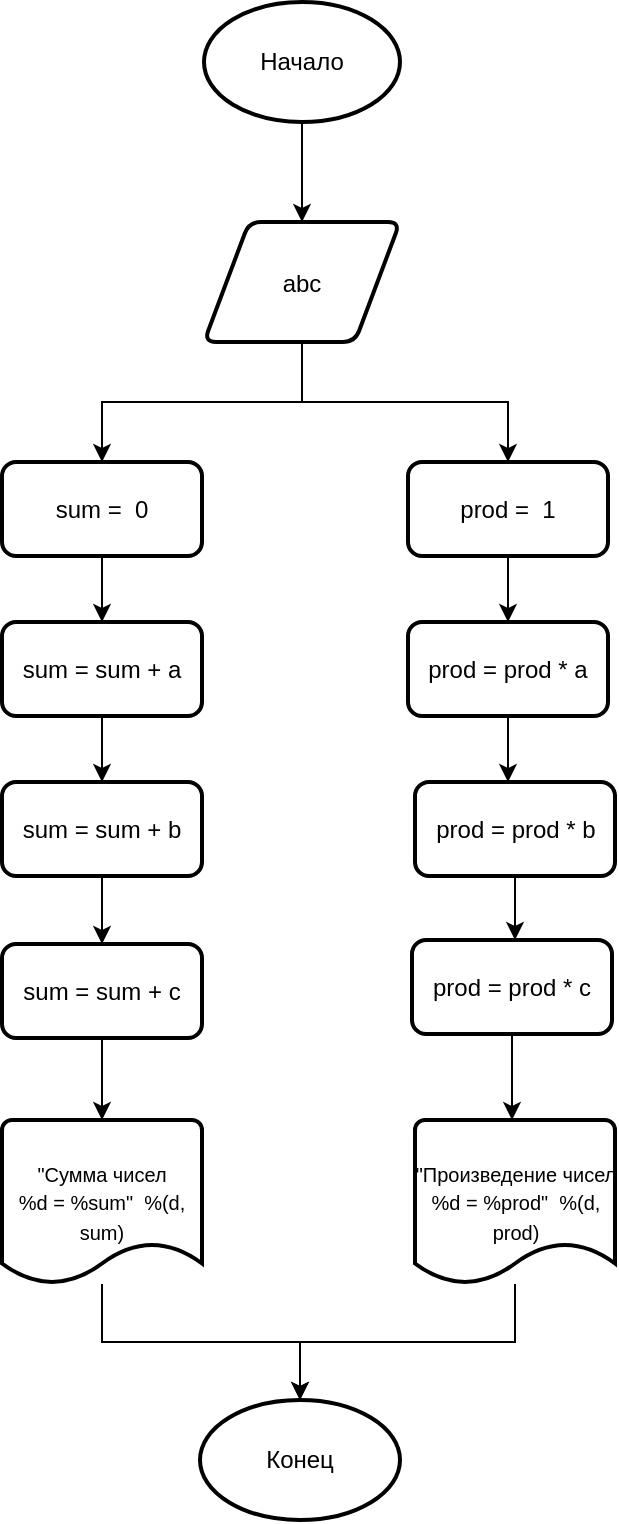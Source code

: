 <mxfile version="10.5.3" type="dropbox"><diagram id="1vmJZ4djEWLKKdIn7aNY" name="Страница 1"><mxGraphModel dx="2034" dy="1083" grid="1" gridSize="10" guides="1" tooltips="1" connect="1" arrows="1" fold="1" page="1" pageScale="1" pageWidth="827" pageHeight="1169" math="0" shadow="0"><root><mxCell id="Rm-Fq0EYanposliQ9JyA-0"/><mxCell id="Rm-Fq0EYanposliQ9JyA-1" parent="Rm-Fq0EYanposliQ9JyA-0"/><mxCell id="UiruUCEmBFykSlG-9-Pl-0" style="edgeStyle=orthogonalEdgeStyle;rounded=0;orthogonalLoop=1;jettySize=auto;html=1;entryX=0.5;entryY=0;entryDx=0;entryDy=0;" edge="1" parent="Rm-Fq0EYanposliQ9JyA-1" source="UiruUCEmBFykSlG-9-Pl-1" target="UiruUCEmBFykSlG-9-Pl-5"><mxGeometry relative="1" as="geometry"/></mxCell><mxCell id="UiruUCEmBFykSlG-9-Pl-1" value="Начало" style="strokeWidth=2;html=1;shape=mxgraph.flowchart.start_1;whiteSpace=wrap;" vertex="1" parent="Rm-Fq0EYanposliQ9JyA-1"><mxGeometry x="351" y="50" width="98" height="60" as="geometry"/></mxCell><mxCell id="UiruUCEmBFykSlG-9-Pl-2" value="Конец" style="strokeWidth=2;html=1;shape=mxgraph.flowchart.start_1;whiteSpace=wrap;" vertex="1" parent="Rm-Fq0EYanposliQ9JyA-1"><mxGeometry x="349" y="749" width="100" height="60" as="geometry"/></mxCell><mxCell id="UiruUCEmBFykSlG-9-Pl-3" style="edgeStyle=orthogonalEdgeStyle;rounded=0;orthogonalLoop=1;jettySize=auto;html=1;" edge="1" parent="Rm-Fq0EYanposliQ9JyA-1" source="UiruUCEmBFykSlG-9-Pl-5" target="UiruUCEmBFykSlG-9-Pl-13"><mxGeometry relative="1" as="geometry"><Array as="points"><mxPoint x="400" y="250"/><mxPoint x="503" y="250"/></Array></mxGeometry></mxCell><mxCell id="UiruUCEmBFykSlG-9-Pl-4" style="edgeStyle=orthogonalEdgeStyle;rounded=0;orthogonalLoop=1;jettySize=auto;html=1;" edge="1" parent="Rm-Fq0EYanposliQ9JyA-1" source="UiruUCEmBFykSlG-9-Pl-5" target="UiruUCEmBFykSlG-9-Pl-7"><mxGeometry relative="1" as="geometry"><Array as="points"><mxPoint x="400" y="250"/><mxPoint x="300" y="250"/></Array></mxGeometry></mxCell><mxCell id="UiruUCEmBFykSlG-9-Pl-5" value="&lt;p style=&quot;text-align: left ; line-height: 100%&quot;&gt;abc&lt;/p&gt;" style="verticalLabelPosition=middle;verticalAlign=middle;html=1;strokeWidth=2;shape=parallelogram;perimeter=parallelogramPerimeter;whiteSpace=wrap;rounded=1;arcSize=12;size=0.23;labelPosition=center;align=center;" vertex="1" parent="Rm-Fq0EYanposliQ9JyA-1"><mxGeometry x="351" y="160" width="98" height="60" as="geometry"/></mxCell><mxCell id="UiruUCEmBFykSlG-9-Pl-6" style="edgeStyle=orthogonalEdgeStyle;rounded=0;orthogonalLoop=1;jettySize=auto;html=1;" edge="1" parent="Rm-Fq0EYanposliQ9JyA-1" source="UiruUCEmBFykSlG-9-Pl-7" target="UiruUCEmBFykSlG-9-Pl-23"><mxGeometry relative="1" as="geometry"/></mxCell><mxCell id="UiruUCEmBFykSlG-9-Pl-7" value="sum =&amp;nbsp; 0&lt;br&gt;" style="rounded=1;whiteSpace=wrap;html=1;absoluteArcSize=1;arcSize=14;strokeWidth=2;" vertex="1" parent="Rm-Fq0EYanposliQ9JyA-1"><mxGeometry x="250" y="280" width="100" height="47" as="geometry"/></mxCell><mxCell id="UiruUCEmBFykSlG-9-Pl-8" style="edgeStyle=orthogonalEdgeStyle;rounded=0;orthogonalLoop=1;jettySize=auto;html=1;entryX=0.5;entryY=0;entryDx=0;entryDy=0;" edge="1" parent="Rm-Fq0EYanposliQ9JyA-1" source="UiruUCEmBFykSlG-9-Pl-9" target="UiruUCEmBFykSlG-9-Pl-11"><mxGeometry relative="1" as="geometry"/></mxCell><mxCell id="UiruUCEmBFykSlG-9-Pl-9" value="sum = sum + b&lt;br&gt;" style="rounded=1;whiteSpace=wrap;html=1;absoluteArcSize=1;arcSize=14;strokeWidth=2;" vertex="1" parent="Rm-Fq0EYanposliQ9JyA-1"><mxGeometry x="250" y="440" width="100" height="47" as="geometry"/></mxCell><mxCell id="UiruUCEmBFykSlG-9-Pl-10" style="edgeStyle=orthogonalEdgeStyle;rounded=0;orthogonalLoop=1;jettySize=auto;html=1;" edge="1" parent="Rm-Fq0EYanposliQ9JyA-1" source="UiruUCEmBFykSlG-9-Pl-11" target="UiruUCEmBFykSlG-9-Pl-19"><mxGeometry relative="1" as="geometry"/></mxCell><mxCell id="UiruUCEmBFykSlG-9-Pl-11" value="sum = sum + c&lt;br&gt;" style="rounded=1;whiteSpace=wrap;html=1;absoluteArcSize=1;arcSize=14;strokeWidth=2;" vertex="1" parent="Rm-Fq0EYanposliQ9JyA-1"><mxGeometry x="250" y="521" width="100" height="47" as="geometry"/></mxCell><mxCell id="UiruUCEmBFykSlG-9-Pl-12" style="edgeStyle=orthogonalEdgeStyle;rounded=0;orthogonalLoop=1;jettySize=auto;html=1;entryX=0.5;entryY=0;entryDx=0;entryDy=0;" edge="1" parent="Rm-Fq0EYanposliQ9JyA-1" source="UiruUCEmBFykSlG-9-Pl-13" target="UiruUCEmBFykSlG-9-Pl-25"><mxGeometry relative="1" as="geometry"/></mxCell><mxCell id="UiruUCEmBFykSlG-9-Pl-13" value="prod =&amp;nbsp; 1&lt;br&gt;" style="rounded=1;whiteSpace=wrap;html=1;absoluteArcSize=1;arcSize=14;strokeWidth=2;" vertex="1" parent="Rm-Fq0EYanposliQ9JyA-1"><mxGeometry x="453" y="280" width="100" height="47" as="geometry"/></mxCell><mxCell id="UiruUCEmBFykSlG-9-Pl-14" style="edgeStyle=orthogonalEdgeStyle;rounded=0;orthogonalLoop=1;jettySize=auto;html=1;" edge="1" parent="Rm-Fq0EYanposliQ9JyA-1" source="UiruUCEmBFykSlG-9-Pl-15"><mxGeometry relative="1" as="geometry"><mxPoint x="506.5" y="519" as="targetPoint"/></mxGeometry></mxCell><mxCell id="UiruUCEmBFykSlG-9-Pl-15" value="prod = prod * b&lt;br&gt;" style="rounded=1;whiteSpace=wrap;html=1;absoluteArcSize=1;arcSize=14;strokeWidth=2;" vertex="1" parent="Rm-Fq0EYanposliQ9JyA-1"><mxGeometry x="456.5" y="440" width="100" height="47" as="geometry"/></mxCell><mxCell id="UiruUCEmBFykSlG-9-Pl-16" style="edgeStyle=orthogonalEdgeStyle;rounded=0;orthogonalLoop=1;jettySize=auto;html=1;entryX=0.485;entryY=0;entryDx=0;entryDy=0;entryPerimeter=0;" edge="1" parent="Rm-Fq0EYanposliQ9JyA-1" source="UiruUCEmBFykSlG-9-Pl-17" target="UiruUCEmBFykSlG-9-Pl-21"><mxGeometry relative="1" as="geometry"/></mxCell><mxCell id="UiruUCEmBFykSlG-9-Pl-17" value="prod = prod * c&lt;br&gt;" style="rounded=1;whiteSpace=wrap;html=1;absoluteArcSize=1;arcSize=14;strokeWidth=2;" vertex="1" parent="Rm-Fq0EYanposliQ9JyA-1"><mxGeometry x="455" y="519" width="100" height="47" as="geometry"/></mxCell><mxCell id="UiruUCEmBFykSlG-9-Pl-18" style="edgeStyle=orthogonalEdgeStyle;rounded=0;orthogonalLoop=1;jettySize=auto;html=1;" edge="1" parent="Rm-Fq0EYanposliQ9JyA-1" source="UiruUCEmBFykSlG-9-Pl-19" target="UiruUCEmBFykSlG-9-Pl-2"><mxGeometry relative="1" as="geometry"/></mxCell><mxCell id="UiruUCEmBFykSlG-9-Pl-19" value="&lt;font style=&quot;font-size: 10px ; line-height: 20%&quot;&gt;&quot;Сумма чисел &lt;br&gt;%d = %sum&quot;&amp;nbsp; %(d, sum)&lt;/font&gt;" style="strokeWidth=2;html=1;shape=mxgraph.flowchart.document2;whiteSpace=wrap;size=0.25;labelPosition=center;verticalLabelPosition=middle;align=center;verticalAlign=middle;spacing=0;" vertex="1" parent="Rm-Fq0EYanposliQ9JyA-1"><mxGeometry x="250" y="609" width="100" height="82" as="geometry"/></mxCell><mxCell id="UiruUCEmBFykSlG-9-Pl-20" style="edgeStyle=orthogonalEdgeStyle;rounded=0;orthogonalLoop=1;jettySize=auto;html=1;" edge="1" parent="Rm-Fq0EYanposliQ9JyA-1" source="UiruUCEmBFykSlG-9-Pl-21" target="UiruUCEmBFykSlG-9-Pl-2"><mxGeometry relative="1" as="geometry"><Array as="points"><mxPoint x="507" y="720"/><mxPoint x="399" y="720"/></Array></mxGeometry></mxCell><mxCell id="UiruUCEmBFykSlG-9-Pl-21" value="&lt;font style=&quot;font-size: 10px ; line-height: 20%&quot;&gt;&quot;Произведение чисел &lt;br&gt;%d = %prod&quot;&amp;nbsp; %(d, prod)&lt;/font&gt;" style="strokeWidth=2;html=1;shape=mxgraph.flowchart.document2;whiteSpace=wrap;size=0.25;labelPosition=center;verticalLabelPosition=middle;align=center;verticalAlign=middle;spacing=0;" vertex="1" parent="Rm-Fq0EYanposliQ9JyA-1"><mxGeometry x="456.5" y="609" width="100" height="82" as="geometry"/></mxCell><mxCell id="UiruUCEmBFykSlG-9-Pl-22" style="edgeStyle=orthogonalEdgeStyle;rounded=0;orthogonalLoop=1;jettySize=auto;html=1;" edge="1" parent="Rm-Fq0EYanposliQ9JyA-1" source="UiruUCEmBFykSlG-9-Pl-23" target="UiruUCEmBFykSlG-9-Pl-9"><mxGeometry relative="1" as="geometry"/></mxCell><mxCell id="UiruUCEmBFykSlG-9-Pl-23" value="sum = sum + a&lt;br&gt;" style="rounded=1;whiteSpace=wrap;html=1;absoluteArcSize=1;arcSize=14;strokeWidth=2;" vertex="1" parent="Rm-Fq0EYanposliQ9JyA-1"><mxGeometry x="250" y="360" width="100" height="47" as="geometry"/></mxCell><mxCell id="UiruUCEmBFykSlG-9-Pl-24" style="edgeStyle=orthogonalEdgeStyle;rounded=0;orthogonalLoop=1;jettySize=auto;html=1;" edge="1" parent="Rm-Fq0EYanposliQ9JyA-1" source="UiruUCEmBFykSlG-9-Pl-25"><mxGeometry relative="1" as="geometry"><mxPoint x="503" y="440" as="targetPoint"/></mxGeometry></mxCell><mxCell id="UiruUCEmBFykSlG-9-Pl-25" value="prod = prod * a&lt;br&gt;" style="rounded=1;whiteSpace=wrap;html=1;absoluteArcSize=1;arcSize=14;strokeWidth=2;" vertex="1" parent="Rm-Fq0EYanposliQ9JyA-1"><mxGeometry x="453" y="360" width="100" height="47" as="geometry"/></mxCell></root></mxGraphModel></diagram><diagram id="o9vTqF52NG-krSrcz35W" name="Страница 3"><mxGraphModel dx="2034" dy="1083" grid="1" gridSize="10" guides="1" tooltips="1" connect="1" arrows="1" fold="1" page="1" pageScale="1" pageWidth="827" pageHeight="1169" math="0" shadow="0"><root><mxCell id="sQPLuODgB_gt5IRHwMdS-0"/><mxCell id="sQPLuODgB_gt5IRHwMdS-1" parent="sQPLuODgB_gt5IRHwMdS-0"/><mxCell id="sQPLuODgB_gt5IRHwMdS-2" style="edgeStyle=orthogonalEdgeStyle;rounded=0;orthogonalLoop=1;jettySize=auto;html=1;entryX=0.5;entryY=0;entryDx=0;entryDy=0;" edge="1" parent="sQPLuODgB_gt5IRHwMdS-1" source="sQPLuODgB_gt5IRHwMdS-3" target="sQPLuODgB_gt5IRHwMdS-5"><mxGeometry relative="1" as="geometry"/></mxCell><mxCell id="sQPLuODgB_gt5IRHwMdS-3" value="Начало" style="strokeWidth=2;html=1;shape=mxgraph.flowchart.start_1;whiteSpace=wrap;" vertex="1" parent="sQPLuODgB_gt5IRHwMdS-1"><mxGeometry x="363" y="50" width="100" height="60" as="geometry"/></mxCell><mxCell id="sQPLuODgB_gt5IRHwMdS-4" style="edgeStyle=orthogonalEdgeStyle;rounded=0;orthogonalLoop=1;jettySize=auto;html=1;entryX=0.5;entryY=0;entryDx=0;entryDy=0;" edge="1" parent="sQPLuODgB_gt5IRHwMdS-1" source="sQPLuODgB_gt5IRHwMdS-5" target="sQPLuODgB_gt5IRHwMdS-7"><mxGeometry relative="1" as="geometry"/></mxCell><mxCell id="sQPLuODgB_gt5IRHwMdS-5" value="x1 y1 x2 y2" style="verticalLabelPosition=middle;verticalAlign=middle;html=1;strokeWidth=2;shape=parallelogram;perimeter=parallelogramPerimeter;whiteSpace=wrap;rounded=1;arcSize=12;size=0.23;labelPosition=center;align=center;" vertex="1" parent="sQPLuODgB_gt5IRHwMdS-1"><mxGeometry x="363" y="140" width="100" height="60" as="geometry"/></mxCell><mxCell id="sQPLuODgB_gt5IRHwMdS-6" style="edgeStyle=orthogonalEdgeStyle;rounded=0;orthogonalLoop=1;jettySize=auto;html=1;entryX=0.5;entryY=0;entryDx=0;entryDy=0;" edge="1" parent="sQPLuODgB_gt5IRHwMdS-1" source="sQPLuODgB_gt5IRHwMdS-7" target="sQPLuODgB_gt5IRHwMdS-9"><mxGeometry relative="1" as="geometry"/></mxCell><mxCell id="sQPLuODgB_gt5IRHwMdS-7" value="&lt;span&gt;k = (y2 - y1)/(x2 - x1)&lt;/span&gt;" style="rounded=1;whiteSpace=wrap;html=1;absoluteArcSize=1;arcSize=14;strokeWidth=2;" vertex="1" parent="sQPLuODgB_gt5IRHwMdS-1"><mxGeometry x="354.5" y="230" width="117" height="47" as="geometry"/></mxCell><mxCell id="sQPLuODgB_gt5IRHwMdS-8" style="edgeStyle=orthogonalEdgeStyle;rounded=0;orthogonalLoop=1;jettySize=auto;html=1;entryX=0.496;entryY=-0.006;entryDx=0;entryDy=0;entryPerimeter=0;fontSize=10;" edge="1" parent="sQPLuODgB_gt5IRHwMdS-1" source="sQPLuODgB_gt5IRHwMdS-9" target="sQPLuODgB_gt5IRHwMdS-11"><mxGeometry relative="1" as="geometry"/></mxCell><mxCell id="sQPLuODgB_gt5IRHwMdS-9" value="&lt;div&gt;&lt;span&gt;b = y1 - k * x1&lt;/span&gt;&lt;/div&gt;" style="rounded=1;whiteSpace=wrap;html=1;absoluteArcSize=1;arcSize=14;strokeWidth=2;" vertex="1" parent="sQPLuODgB_gt5IRHwMdS-1"><mxGeometry x="354.5" y="310" width="117" height="47" as="geometry"/></mxCell><mxCell id="sQPLuODgB_gt5IRHwMdS-10" style="edgeStyle=orthogonalEdgeStyle;rounded=0;orthogonalLoop=1;jettySize=auto;html=1;entryX=0.5;entryY=0;entryDx=0;entryDy=0;entryPerimeter=0;fontSize=10;" edge="1" parent="sQPLuODgB_gt5IRHwMdS-1" source="sQPLuODgB_gt5IRHwMdS-11" target="sQPLuODgB_gt5IRHwMdS-12"><mxGeometry relative="1" as="geometry"/></mxCell><mxCell id="sQPLuODgB_gt5IRHwMdS-11" value="&lt;span style=&quot;font-size: 10px;&quot;&gt;f'Уравнение прямой: y = {k}x + {b}'&lt;/span&gt;" style="strokeWidth=2;html=1;shape=mxgraph.flowchart.document2;whiteSpace=wrap;size=0.25;fontSize=10;" vertex="1" parent="sQPLuODgB_gt5IRHwMdS-1"><mxGeometry x="363" y="390" width="100" height="60" as="geometry"/></mxCell><mxCell id="sQPLuODgB_gt5IRHwMdS-12" value="Конец" style="strokeWidth=2;html=1;shape=mxgraph.flowchart.start_1;whiteSpace=wrap;fontSize=10;" vertex="1" parent="sQPLuODgB_gt5IRHwMdS-1"><mxGeometry x="363" y="480" width="100" height="60" as="geometry"/></mxCell></root></mxGraphModel></diagram><diagram id="Ieg7q3MBl7ISiQd-2h2X" name="Страница 4"><mxGraphModel dx="1403" dy="747" grid="1" gridSize="10" guides="1" tooltips="1" connect="1" arrows="1" fold="1" page="1" pageScale="1" pageWidth="827" pageHeight="1169" math="0" shadow="0"><root><mxCell id="0"/><mxCell id="1" parent="0"/><mxCell id="lLC1I4GwcHRPx59SOGiK-1" style="edgeStyle=orthogonalEdgeStyle;rounded=0;orthogonalLoop=1;jettySize=auto;html=1;entryX=0.5;entryY=0;entryDx=0;entryDy=0;fontSize=10;" edge="1" parent="1" source="WWkjX25w5fbwzVY6-QBD-1" target="WWkjX25w5fbwzVY6-QBD-2"><mxGeometry relative="1" as="geometry"/></mxCell><mxCell id="WWkjX25w5fbwzVY6-QBD-1" value="Начало" style="strokeWidth=2;html=1;shape=mxgraph.flowchart.start_1;whiteSpace=wrap;" vertex="1" parent="1"><mxGeometry x="363" y="50" width="100" height="60" as="geometry"/></mxCell><mxCell id="4to5dHWHba0V-KOqehoi-6" style="edgeStyle=orthogonalEdgeStyle;rounded=0;orthogonalLoop=1;jettySize=auto;html=1;fontSize=11;" edge="1" parent="1" source="WWkjX25w5fbwzVY6-QBD-2" target="4to5dHWHba0V-KOqehoi-2"><mxGeometry relative="1" as="geometry"/></mxCell><mxCell id="e0fY57bKvR3NYejUELz8-5" style="edgeStyle=orthogonalEdgeStyle;rounded=0;orthogonalLoop=1;jettySize=auto;html=1;entryX=0.5;entryY=0;entryDx=0;entryDy=0;fontSize=10;" edge="1" parent="1" source="WWkjX25w5fbwzVY6-QBD-2" target="e0fY57bKvR3NYejUELz8-4"><mxGeometry relative="1" as="geometry"/></mxCell><mxCell id="WWkjX25w5fbwzVY6-QBD-2" value="type_range,&amp;nbsp;&lt;br&gt;start,&lt;br&gt;end, &lt;br&gt;jump" style="verticalLabelPosition=middle;verticalAlign=middle;html=1;strokeWidth=2;shape=parallelogram;perimeter=parallelogramPerimeter;whiteSpace=wrap;rounded=1;arcSize=12;size=0.23;labelPosition=center;align=center;fontSize=10;" vertex="1" parent="1"><mxGeometry x="353" y="140" width="120" height="60" as="geometry"/></mxCell><mxCell id="4to5dHWHba0V-KOqehoi-1" style="edgeStyle=orthogonalEdgeStyle;rounded=0;orthogonalLoop=1;jettySize=auto;html=1;entryX=0.5;entryY=0;entryDx=0;entryDy=0;" edge="1" parent="1" source="4to5dHWHba0V-KOqehoi-2" target="4to5dHWHba0V-KOqehoi-4"><mxGeometry relative="1" as="geometry"/></mxCell><mxCell id="4to5dHWHba0V-KOqehoi-2" value="Цикл i&lt;br&gt;от start до stop&lt;br&gt;" style="strokeWidth=2;html=1;shape=mxgraph.flowchart.loop_limit;whiteSpace=wrap;" vertex="1" parent="1"><mxGeometry x="530" y="240" width="100" height="60" as="geometry"/></mxCell><mxCell id="4to5dHWHba0V-KOqehoi-3" value="" style="edgeStyle=orthogonalEdgeStyle;rounded=0;orthogonalLoop=1;jettySize=auto;html=1;" edge="1" parent="1" source="4to5dHWHba0V-KOqehoi-4" target="4to5dHWHba0V-KOqehoi-5"><mxGeometry relative="1" as="geometry"/></mxCell><mxCell id="4to5dHWHba0V-KOqehoi-4" value="&lt;span&gt;Add i in&amp;nbsp;&lt;/span&gt;&lt;span&gt;list&lt;/span&gt;" style="rounded=1;whiteSpace=wrap;html=1;absoluteArcSize=1;arcSize=14;strokeWidth=2;" vertex="1" parent="1"><mxGeometry x="530" y="334" width="100" height="47" as="geometry"/></mxCell><mxCell id="e0fY57bKvR3NYejUELz8-2" style="edgeStyle=orthogonalEdgeStyle;rounded=0;orthogonalLoop=1;jettySize=auto;html=1;fontSize=11;" edge="1" parent="1" source="4to5dHWHba0V-KOqehoi-5" target="e0fY57bKvR3NYejUELz8-1"><mxGeometry relative="1" as="geometry"><Array as="points"><mxPoint x="580" y="500"/><mxPoint x="413" y="500"/></Array></mxGeometry></mxCell><mxCell id="4to5dHWHba0V-KOqehoi-5" value="i = i + jump&lt;br&gt;Цикл i&lt;br&gt;" style="strokeWidth=2;html=1;shape=mxgraph.flowchart.loop_limit;whiteSpace=wrap;direction=west;" vertex="1" parent="1"><mxGeometry x="530" y="415" width="100" height="60" as="geometry"/></mxCell><mxCell id="e0fY57bKvR3NYejUELz8-10" style="edgeStyle=orthogonalEdgeStyle;rounded=0;orthogonalLoop=1;jettySize=auto;html=1;fontSize=10;" edge="1" parent="1" source="e0fY57bKvR3NYejUELz8-1" target="e0fY57bKvR3NYejUELz8-3"><mxGeometry relative="1" as="geometry"/></mxCell><mxCell id="e0fY57bKvR3NYejUELz8-1" value="i = &lt;br&gt;random % len(list)" style="rounded=1;whiteSpace=wrap;html=1;absoluteArcSize=1;arcSize=14;strokeWidth=2;fontSize=11;" vertex="1" parent="1"><mxGeometry x="363" y="537" width="100" height="47" as="geometry"/></mxCell><mxCell id="e0fY57bKvR3NYejUELz8-12" style="edgeStyle=orthogonalEdgeStyle;rounded=0;orthogonalLoop=1;jettySize=auto;html=1;fontSize=10;" edge="1" parent="1" source="e0fY57bKvR3NYejUELz8-3" target="e0fY57bKvR3NYejUELz8-11"><mxGeometry relative="1" as="geometry"/></mxCell><mxCell id="e0fY57bKvR3NYejUELz8-3" value="&lt;span&gt;f'Случайный элемент из списка: {list[i]}&lt;/span&gt;" style="strokeWidth=2;html=1;shape=mxgraph.flowchart.document2;whiteSpace=wrap;size=0.25;fontSize=11;" vertex="1" parent="1"><mxGeometry x="363" y="620" width="100" height="80" as="geometry"/></mxCell><mxCell id="e0fY57bKvR3NYejUELz8-6" style="edgeStyle=orthogonalEdgeStyle;rounded=0;orthogonalLoop=1;jettySize=auto;html=1;entryX=0.5;entryY=0;entryDx=0;entryDy=0;fontSize=10;" edge="1" parent="1" source="e0fY57bKvR3NYejUELz8-4" target="e0fY57bKvR3NYejUELz8-1"><mxGeometry relative="1" as="geometry"/></mxCell><mxCell id="e0fY57bKvR3NYejUELz8-4" value="&lt;span style=&quot;font-size: 10px&quot;&gt;генератор&lt;br&gt;&amp;nbsp;случайных &lt;br&gt;чисел&lt;/span&gt;" style="verticalLabelPosition=middle;verticalAlign=middle;html=1;strokeWidth=2;shape=parallelogram;perimeter=parallelogramPerimeter;whiteSpace=wrap;rounded=1;arcSize=12;size=0.23;labelPosition=center;align=center;fontSize=10;" vertex="1" parent="1"><mxGeometry x="353" y="250" width="120" height="60" as="geometry"/></mxCell><mxCell id="e0fY57bKvR3NYejUELz8-11" value="Конец" style="strokeWidth=2;html=1;shape=mxgraph.flowchart.start_1;whiteSpace=wrap;fontSize=10;" vertex="1" parent="1"><mxGeometry x="363" y="730" width="100" height="60" as="geometry"/></mxCell></root></mxGraphModel></diagram><diagram id="H6skoC6KdzzNe-7w4Be3" name="Страница 5"><mxGraphModel dx="2034" dy="1083" grid="1" gridSize="10" guides="1" tooltips="1" connect="1" arrows="1" fold="1" page="1" pageScale="1" pageWidth="827" pageHeight="1169" math="0" shadow="0"><root><mxCell id="yqgzvqA-Ic6VTq0XmnI8-0"/><mxCell id="yqgzvqA-Ic6VTq0XmnI8-1" parent="yqgzvqA-Ic6VTq0XmnI8-0"/><mxCell id="yqgzvqA-Ic6VTq0XmnI8-2" style="edgeStyle=orthogonalEdgeStyle;rounded=0;orthogonalLoop=1;jettySize=auto;html=1;entryX=0.5;entryY=0;entryDx=0;entryDy=0;" edge="1" parent="yqgzvqA-Ic6VTq0XmnI8-1" source="yqgzvqA-Ic6VTq0XmnI8-3" target="yqgzvqA-Ic6VTq0XmnI8-5"><mxGeometry relative="1" as="geometry"/></mxCell><mxCell id="yqgzvqA-Ic6VTq0XmnI8-3" value="Начало" style="strokeWidth=2;html=1;shape=mxgraph.flowchart.start_1;whiteSpace=wrap;" vertex="1" parent="yqgzvqA-Ic6VTq0XmnI8-1"><mxGeometry x="363" y="70" width="100" height="60" as="geometry"/></mxCell><mxCell id="yqgzvqA-Ic6VTq0XmnI8-4" style="edgeStyle=orthogonalEdgeStyle;rounded=0;orthogonalLoop=1;jettySize=auto;html=1;entryX=0;entryY=0.5;entryDx=0;entryDy=0;entryPerimeter=0;" edge="1" parent="yqgzvqA-Ic6VTq0XmnI8-1" source="yqgzvqA-Ic6VTq0XmnI8-5" target="yqgzvqA-Ic6VTq0XmnI8-7"><mxGeometry relative="1" as="geometry"/></mxCell><mxCell id="yqgzvqA-Ic6VTq0XmnI8-5" value="letter1&lt;br&gt;letter2&lt;br&gt;" style="verticalLabelPosition=middle;verticalAlign=middle;html=1;strokeWidth=2;shape=parallelogram;perimeter=parallelogramPerimeter;whiteSpace=wrap;rounded=1;arcSize=12;size=0.23;labelPosition=center;align=center;" vertex="1" parent="yqgzvqA-Ic6VTq0XmnI8-1"><mxGeometry x="363" y="166" width="100" height="60" as="geometry"/></mxCell><mxCell id="yqgzvqA-Ic6VTq0XmnI8-6" style="edgeStyle=orthogonalEdgeStyle;rounded=0;orthogonalLoop=1;jettySize=auto;html=1;entryX=0.5;entryY=0;entryDx=0;entryDy=0;" edge="1" parent="yqgzvqA-Ic6VTq0XmnI8-1" source="yqgzvqA-Ic6VTq0XmnI8-7" target="yqgzvqA-Ic6VTq0XmnI8-9"><mxGeometry relative="1" as="geometry"/></mxCell><mxCell id="yqgzvqA-Ic6VTq0XmnI8-7" value="Цикл i&lt;br&gt;от A до Z&lt;br&gt;" style="strokeWidth=2;html=1;shape=mxgraph.flowchart.loop_limit;whiteSpace=wrap;" vertex="1" parent="yqgzvqA-Ic6VTq0XmnI8-1"><mxGeometry x="540" y="166" width="100" height="60" as="geometry"/></mxCell><mxCell id="yqgzvqA-Ic6VTq0XmnI8-8" value="" style="edgeStyle=orthogonalEdgeStyle;rounded=0;orthogonalLoop=1;jettySize=auto;html=1;" edge="1" parent="yqgzvqA-Ic6VTq0XmnI8-1" source="yqgzvqA-Ic6VTq0XmnI8-9" target="yqgzvqA-Ic6VTq0XmnI8-12"><mxGeometry relative="1" as="geometry"/></mxCell><mxCell id="yqgzvqA-Ic6VTq0XmnI8-9" value="&lt;span&gt;Add i in&amp;nbsp;&lt;/span&gt;&lt;span&gt;abc_list&lt;/span&gt;" style="rounded=1;whiteSpace=wrap;html=1;absoluteArcSize=1;arcSize=14;strokeWidth=2;" vertex="1" parent="yqgzvqA-Ic6VTq0XmnI8-1"><mxGeometry x="540" y="260" width="100" height="47" as="geometry"/></mxCell><mxCell id="yqgzvqA-Ic6VTq0XmnI8-10" style="edgeStyle=orthogonalEdgeStyle;rounded=0;orthogonalLoop=1;jettySize=auto;html=1;exitX=1;exitY=0.5;exitDx=0;exitDy=0;exitPerimeter=0;entryX=0.5;entryY=0;entryDx=0;entryDy=0;fontSize=10;" edge="1" parent="yqgzvqA-Ic6VTq0XmnI8-1" source="yqgzvqA-Ic6VTq0XmnI8-12" target="yqgzvqA-Ic6VTq0XmnI8-18"><mxGeometry relative="1" as="geometry"><Array as="points"><mxPoint x="523" y="371"/></Array></mxGeometry></mxCell><mxCell id="yqgzvqA-Ic6VTq0XmnI8-11" style="edgeStyle=orthogonalEdgeStyle;rounded=0;orthogonalLoop=1;jettySize=auto;html=1;entryX=0.5;entryY=0;entryDx=0;entryDy=0;fontSize=10;" edge="1" parent="yqgzvqA-Ic6VTq0XmnI8-1" source="yqgzvqA-Ic6VTq0XmnI8-12" target="yqgzvqA-Ic6VTq0XmnI8-15"><mxGeometry relative="1" as="geometry"/></mxCell><mxCell id="yqgzvqA-Ic6VTq0XmnI8-12" value="i = i + 1&lt;br&gt;Цикл i&lt;br&gt;" style="strokeWidth=2;html=1;shape=mxgraph.flowchart.loop_limit;whiteSpace=wrap;direction=west;" vertex="1" parent="yqgzvqA-Ic6VTq0XmnI8-1"><mxGeometry x="540" y="341" width="100" height="60" as="geometry"/></mxCell><mxCell id="yqgzvqA-Ic6VTq0XmnI8-13" style="edgeStyle=orthogonalEdgeStyle;rounded=0;orthogonalLoop=1;jettySize=auto;html=1;entryX=0.5;entryY=0;entryDx=0;entryDy=0;entryPerimeter=0;fontSize=10;" edge="1" parent="yqgzvqA-Ic6VTq0XmnI8-1" source="yqgzvqA-Ic6VTq0XmnI8-15" target="yqgzvqA-Ic6VTq0XmnI8-20"><mxGeometry relative="1" as="geometry"/></mxCell><mxCell id="yqgzvqA-Ic6VTq0XmnI8-14" style="edgeStyle=orthogonalEdgeStyle;rounded=0;orthogonalLoop=1;jettySize=auto;html=1;entryX=0.499;entryY=0.011;entryDx=0;entryDy=0;entryPerimeter=0;fontSize=10;" edge="1" parent="yqgzvqA-Ic6VTq0XmnI8-1" source="yqgzvqA-Ic6VTq0XmnI8-15" target="yqgzvqA-Ic6VTq0XmnI8-24"><mxGeometry relative="1" as="geometry"><Array as="points"><mxPoint x="413" y="500"/></Array></mxGeometry></mxCell><mxCell id="yqgzvqA-Ic6VTq0XmnI8-15" value="Return index letter1 + 1" style="rounded=0;whiteSpace=wrap;html=1;fontSize=10;" vertex="1" parent="yqgzvqA-Ic6VTq0XmnI8-1"><mxGeometry x="243" y="470" width="120" height="60" as="geometry"/></mxCell><mxCell id="yqgzvqA-Ic6VTq0XmnI8-16" style="edgeStyle=orthogonalEdgeStyle;rounded=0;orthogonalLoop=1;jettySize=auto;html=1;entryX=0.5;entryY=0;entryDx=0;entryDy=0;entryPerimeter=0;fontSize=10;" edge="1" parent="yqgzvqA-Ic6VTq0XmnI8-1" source="yqgzvqA-Ic6VTq0XmnI8-18" target="yqgzvqA-Ic6VTq0XmnI8-22"><mxGeometry relative="1" as="geometry"/></mxCell><mxCell id="yqgzvqA-Ic6VTq0XmnI8-17" style="edgeStyle=orthogonalEdgeStyle;rounded=0;orthogonalLoop=1;jettySize=auto;html=1;fontSize=10;" edge="1" parent="yqgzvqA-Ic6VTq0XmnI8-1" source="yqgzvqA-Ic6VTq0XmnI8-18" target="yqgzvqA-Ic6VTq0XmnI8-24"><mxGeometry relative="1" as="geometry"><Array as="points"><mxPoint x="413" y="500"/></Array></mxGeometry></mxCell><mxCell id="yqgzvqA-Ic6VTq0XmnI8-18" value="Return index letter2 + 1" style="rounded=0;whiteSpace=wrap;html=1;fontSize=10;" vertex="1" parent="yqgzvqA-Ic6VTq0XmnI8-1"><mxGeometry x="463" y="470" width="120" height="60" as="geometry"/></mxCell><mxCell id="yqgzvqA-Ic6VTq0XmnI8-19" style="edgeStyle=orthogonalEdgeStyle;rounded=0;orthogonalLoop=1;jettySize=auto;html=1;entryX=0.5;entryY=0;entryDx=0;entryDy=0;entryPerimeter=0;fontSize=10;" edge="1" parent="yqgzvqA-Ic6VTq0XmnI8-1" source="yqgzvqA-Ic6VTq0XmnI8-20" target="yqgzvqA-Ic6VTq0XmnI8-25"><mxGeometry relative="1" as="geometry"><Array as="points"><mxPoint x="303" y="680"/><mxPoint x="413" y="680"/></Array></mxGeometry></mxCell><mxCell id="yqgzvqA-Ic6VTq0XmnI8-20" value="f'Первая буква {letter1}, находится на позиции {index_letter1}'" style="strokeWidth=2;html=1;shape=mxgraph.flowchart.document2;whiteSpace=wrap;size=0.25;fontSize=10;" vertex="1" parent="yqgzvqA-Ic6VTq0XmnI8-1"><mxGeometry x="253" y="563" width="100" height="100" as="geometry"/></mxCell><mxCell id="yqgzvqA-Ic6VTq0XmnI8-21" style="edgeStyle=orthogonalEdgeStyle;rounded=0;orthogonalLoop=1;jettySize=auto;html=1;entryX=0.5;entryY=0;entryDx=0;entryDy=0;entryPerimeter=0;fontSize=10;" edge="1" parent="yqgzvqA-Ic6VTq0XmnI8-1" source="yqgzvqA-Ic6VTq0XmnI8-22" target="yqgzvqA-Ic6VTq0XmnI8-25"><mxGeometry relative="1" as="geometry"><Array as="points"><mxPoint x="523" y="680"/><mxPoint x="413" y="680"/></Array></mxGeometry></mxCell><mxCell id="yqgzvqA-Ic6VTq0XmnI8-22" value="f'Вторая буква {letter2}, находится на позиции {index_letter2}'" style="strokeWidth=2;html=1;shape=mxgraph.flowchart.document2;whiteSpace=wrap;size=0.25;fontSize=10;" vertex="1" parent="yqgzvqA-Ic6VTq0XmnI8-1"><mxGeometry x="473" y="563" width="100" height="100" as="geometry"/></mxCell><mxCell id="yqgzvqA-Ic6VTq0XmnI8-23" style="edgeStyle=orthogonalEdgeStyle;rounded=0;orthogonalLoop=1;jettySize=auto;html=1;entryX=0.5;entryY=0;entryDx=0;entryDy=0;entryPerimeter=0;fontSize=10;" edge="1" parent="yqgzvqA-Ic6VTq0XmnI8-1" source="yqgzvqA-Ic6VTq0XmnI8-24" target="yqgzvqA-Ic6VTq0XmnI8-25"><mxGeometry relative="1" as="geometry"/></mxCell><mxCell id="yqgzvqA-Ic6VTq0XmnI8-24" value="f'Между ними находятся&amp;nbsp;&lt;br&gt;{abs(index_letter1 - index_letter2)}" style="strokeWidth=2;html=1;shape=mxgraph.flowchart.document2;whiteSpace=wrap;size=0.25;fontSize=10;" vertex="1" parent="yqgzvqA-Ic6VTq0XmnI8-1"><mxGeometry x="363" y="563" width="100" height="100" as="geometry"/></mxCell><mxCell id="yqgzvqA-Ic6VTq0XmnI8-25" value="Конец" style="strokeWidth=2;html=1;shape=mxgraph.flowchart.start_1;whiteSpace=wrap;" vertex="1" parent="yqgzvqA-Ic6VTq0XmnI8-1"><mxGeometry x="363" y="700" width="100" height="60" as="geometry"/></mxCell></root></mxGraphModel></diagram><diagram id="f5V6g2_Q3DLUXTgrmsLJ" name="Страница 6"><mxGraphModel dx="2034" dy="1083" grid="1" gridSize="10" guides="1" tooltips="1" connect="1" arrows="1" fold="1" page="1" pageScale="1" pageWidth="827" pageHeight="1169" math="0" shadow="0"><root><mxCell id="nFiAesnXUpumvbo0ZFUa-0"/><mxCell id="nFiAesnXUpumvbo0ZFUa-1" parent="nFiAesnXUpumvbo0ZFUa-0"/><mxCell id="nFiAesnXUpumvbo0ZFUa-2" style="edgeStyle=orthogonalEdgeStyle;rounded=0;orthogonalLoop=1;jettySize=auto;html=1;entryX=0.5;entryY=0;entryDx=0;entryDy=0;" edge="1" parent="nFiAesnXUpumvbo0ZFUa-1" source="nFiAesnXUpumvbo0ZFUa-3" target="nFiAesnXUpumvbo0ZFUa-5"><mxGeometry relative="1" as="geometry"/></mxCell><mxCell id="nFiAesnXUpumvbo0ZFUa-3" value="Начало" style="strokeWidth=2;html=1;shape=mxgraph.flowchart.start_1;whiteSpace=wrap;" vertex="1" parent="nFiAesnXUpumvbo0ZFUa-1"><mxGeometry x="363" y="70" width="100" height="60" as="geometry"/></mxCell><mxCell id="nFiAesnXUpumvbo0ZFUa-4" style="edgeStyle=orthogonalEdgeStyle;rounded=0;orthogonalLoop=1;jettySize=auto;html=1;entryX=0;entryY=0.5;entryDx=0;entryDy=0;entryPerimeter=0;" edge="1" parent="nFiAesnXUpumvbo0ZFUa-1" source="nFiAesnXUpumvbo0ZFUa-5" target="nFiAesnXUpumvbo0ZFUa-7"><mxGeometry relative="1" as="geometry"/></mxCell><mxCell id="nFiAesnXUpumvbo0ZFUa-5" value="abc_number" style="verticalLabelPosition=middle;verticalAlign=middle;html=1;strokeWidth=2;shape=parallelogram;perimeter=parallelogramPerimeter;whiteSpace=wrap;rounded=1;arcSize=12;size=0.23;labelPosition=center;align=center;" vertex="1" parent="nFiAesnXUpumvbo0ZFUa-1"><mxGeometry x="363" y="166" width="100" height="60" as="geometry"/></mxCell><mxCell id="nFiAesnXUpumvbo0ZFUa-6" style="edgeStyle=orthogonalEdgeStyle;rounded=0;orthogonalLoop=1;jettySize=auto;html=1;entryX=0.5;entryY=0;entryDx=0;entryDy=0;" edge="1" parent="nFiAesnXUpumvbo0ZFUa-1" source="nFiAesnXUpumvbo0ZFUa-7" target="nFiAesnXUpumvbo0ZFUa-9"><mxGeometry relative="1" as="geometry"/></mxCell><mxCell id="nFiAesnXUpumvbo0ZFUa-7" value="Цикл i&lt;br&gt;от A до Z&lt;br&gt;" style="strokeWidth=2;html=1;shape=mxgraph.flowchart.loop_limit;whiteSpace=wrap;" vertex="1" parent="nFiAesnXUpumvbo0ZFUa-1"><mxGeometry x="540" y="166" width="100" height="60" as="geometry"/></mxCell><mxCell id="nFiAesnXUpumvbo0ZFUa-8" value="" style="edgeStyle=orthogonalEdgeStyle;rounded=0;orthogonalLoop=1;jettySize=auto;html=1;" edge="1" parent="nFiAesnXUpumvbo0ZFUa-1" source="nFiAesnXUpumvbo0ZFUa-9" target="nFiAesnXUpumvbo0ZFUa-11"><mxGeometry relative="1" as="geometry"/></mxCell><mxCell id="nFiAesnXUpumvbo0ZFUa-9" value="&lt;span&gt;Add i in&amp;nbsp;&lt;/span&gt;&lt;span&gt;abc_list&lt;/span&gt;" style="rounded=1;whiteSpace=wrap;html=1;absoluteArcSize=1;arcSize=14;strokeWidth=2;" vertex="1" parent="nFiAesnXUpumvbo0ZFUa-1"><mxGeometry x="540" y="260" width="100" height="47" as="geometry"/></mxCell><mxCell id="nFiAesnXUpumvbo0ZFUa-10" style="edgeStyle=orthogonalEdgeStyle;rounded=0;orthogonalLoop=1;jettySize=auto;html=1;entryX=0.5;entryY=0;entryDx=0;entryDy=0;fontSize=10;" edge="1" parent="nFiAesnXUpumvbo0ZFUa-1" source="nFiAesnXUpumvbo0ZFUa-11" target="nFiAesnXUpumvbo0ZFUa-14"><mxGeometry relative="1" as="geometry"/></mxCell><mxCell id="nFiAesnXUpumvbo0ZFUa-11" value="i = i + 1&lt;br&gt;Цикл i&lt;br&gt;" style="strokeWidth=2;html=1;shape=mxgraph.flowchart.loop_limit;whiteSpace=wrap;direction=west;" vertex="1" parent="nFiAesnXUpumvbo0ZFUa-1"><mxGeometry x="540" y="341" width="100" height="60" as="geometry"/></mxCell><mxCell id="nFiAesnXUpumvbo0ZFUa-12" style="edgeStyle=orthogonalEdgeStyle;rounded=0;orthogonalLoop=1;jettySize=auto;html=1;exitX=0;exitY=0.5;exitDx=0;exitDy=0;entryX=0.5;entryY=0;entryDx=0;entryDy=0;entryPerimeter=0;fontSize=10;fillColor=#f8cecc;strokeColor=#b85450;" edge="1" parent="nFiAesnXUpumvbo0ZFUa-1" source="nFiAesnXUpumvbo0ZFUa-14" target="nFiAesnXUpumvbo0ZFUa-18"><mxGeometry relative="1" as="geometry"/></mxCell><mxCell id="nFiAesnXUpumvbo0ZFUa-13" style="edgeStyle=orthogonalEdgeStyle;rounded=0;orthogonalLoop=1;jettySize=auto;html=1;entryX=0.6;entryY=0;entryDx=0;entryDy=0;entryPerimeter=0;fontSize=10;fillColor=#d5e8d4;strokeColor=#82b366;" edge="1" parent="nFiAesnXUpumvbo0ZFUa-1" source="nFiAesnXUpumvbo0ZFUa-14" target="nFiAesnXUpumvbo0ZFUa-16"><mxGeometry relative="1" as="geometry"/></mxCell><mxCell id="nFiAesnXUpumvbo0ZFUa-14" value="len abc_list &amp;gt;= abc_number" style="rhombus;whiteSpace=wrap;html=1;aspect=fixed;fontSize=10;" vertex="1" parent="nFiAesnXUpumvbo0ZFUa-1"><mxGeometry x="363" y="470" width="100" height="100" as="geometry"/></mxCell><mxCell id="nFiAesnXUpumvbo0ZFUa-15" style="edgeStyle=orthogonalEdgeStyle;rounded=0;orthogonalLoop=1;jettySize=auto;html=1;entryX=0.5;entryY=0;entryDx=0;entryDy=0;entryPerimeter=0;fontSize=10;" edge="1" parent="nFiAesnXUpumvbo0ZFUa-1" source="nFiAesnXUpumvbo0ZFUa-16" target="nFiAesnXUpumvbo0ZFUa-19"><mxGeometry relative="1" as="geometry"><Array as="points"><mxPoint x="540" y="680"/><mxPoint x="413" y="680"/></Array></mxGeometry></mxCell><mxCell id="nFiAesnXUpumvbo0ZFUa-16" value="f'Буква под номером {abc_number}: {abc_list[abc_number - 1]}'" style="strokeWidth=2;html=1;shape=mxgraph.flowchart.document2;whiteSpace=wrap;size=0.25;fontSize=10;" vertex="1" parent="nFiAesnXUpumvbo0ZFUa-1"><mxGeometry x="490" y="560" width="100" height="100" as="geometry"/></mxCell><mxCell id="nFiAesnXUpumvbo0ZFUa-17" style="edgeStyle=orthogonalEdgeStyle;rounded=0;orthogonalLoop=1;jettySize=auto;html=1;entryX=0.5;entryY=0;entryDx=0;entryDy=0;entryPerimeter=0;fontSize=10;" edge="1" parent="nFiAesnXUpumvbo0ZFUa-1" source="nFiAesnXUpumvbo0ZFUa-18" target="nFiAesnXUpumvbo0ZFUa-19"><mxGeometry relative="1" as="geometry"><Array as="points"><mxPoint x="290" y="680"/><mxPoint x="413" y="680"/></Array></mxGeometry></mxCell><mxCell id="nFiAesnXUpumvbo0ZFUa-18" value="Введено число превышающее количество букв в алфавите" style="strokeWidth=2;html=1;shape=mxgraph.flowchart.document2;whiteSpace=wrap;size=0.25;fontSize=10;" vertex="1" parent="nFiAesnXUpumvbo0ZFUa-1"><mxGeometry x="240" y="560" width="100" height="100" as="geometry"/></mxCell><mxCell id="nFiAesnXUpumvbo0ZFUa-19" value="Конец" style="strokeWidth=2;html=1;shape=mxgraph.flowchart.start_1;whiteSpace=wrap;fontSize=10;" vertex="1" parent="nFiAesnXUpumvbo0ZFUa-1"><mxGeometry x="363" y="740" width="100" height="60" as="geometry"/></mxCell></root></mxGraphModel></diagram><diagram id="z5JM-nZ9JpkySf0UVb3l" name="Страница 7"><mxGraphModel dx="2034" dy="1083" grid="1" gridSize="10" guides="1" tooltips="1" connect="1" arrows="1" fold="1" page="1" pageScale="1" pageWidth="827" pageHeight="1169" math="0" shadow="0"><root><mxCell id="ZJ91AdALBoJ6VDfGjybn-0"/><mxCell id="ZJ91AdALBoJ6VDfGjybn-1" parent="ZJ91AdALBoJ6VDfGjybn-0"/><mxCell id="ZJ91AdALBoJ6VDfGjybn-2" style="edgeStyle=orthogonalEdgeStyle;rounded=0;orthogonalLoop=1;jettySize=auto;html=1;entryX=0.5;entryY=0;entryDx=0;entryDy=0;fontSize=10;" edge="1" parent="ZJ91AdALBoJ6VDfGjybn-1" source="ZJ91AdALBoJ6VDfGjybn-3" target="ZJ91AdALBoJ6VDfGjybn-5"><mxGeometry relative="1" as="geometry"/></mxCell><mxCell id="ZJ91AdALBoJ6VDfGjybn-3" value="Начало" style="strokeWidth=2;html=1;shape=mxgraph.flowchart.start_1;whiteSpace=wrap;" vertex="1" parent="ZJ91AdALBoJ6VDfGjybn-1"><mxGeometry x="363" y="70" width="100" height="60" as="geometry"/></mxCell><mxCell id="ZJ91AdALBoJ6VDfGjybn-4" style="edgeStyle=orthogonalEdgeStyle;rounded=0;orthogonalLoop=1;jettySize=auto;html=1;entryX=0.5;entryY=0;entryDx=0;entryDy=0;fontSize=10;" edge="1" parent="ZJ91AdALBoJ6VDfGjybn-1" source="ZJ91AdALBoJ6VDfGjybn-5" target="ZJ91AdALBoJ6VDfGjybn-8"><mxGeometry relative="1" as="geometry"/></mxCell><mxCell id="ZJ91AdALBoJ6VDfGjybn-5" value="a, b ,c" style="verticalLabelPosition=middle;verticalAlign=middle;html=1;strokeWidth=2;shape=parallelogram;perimeter=parallelogramPerimeter;whiteSpace=wrap;rounded=1;arcSize=12;size=0.23;labelPosition=center;align=center;" vertex="1" parent="ZJ91AdALBoJ6VDfGjybn-1"><mxGeometry x="363" y="160" width="100" height="60" as="geometry"/></mxCell><mxCell id="ZJ91AdALBoJ6VDfGjybn-6" style="edgeStyle=orthogonalEdgeStyle;rounded=0;orthogonalLoop=1;jettySize=auto;html=1;entryX=0.46;entryY=-0.025;entryDx=0;entryDy=0;entryPerimeter=0;fontSize=10;fillColor=#f8cecc;strokeColor=#b85450;" edge="1" parent="ZJ91AdALBoJ6VDfGjybn-1" source="ZJ91AdALBoJ6VDfGjybn-8" target="ZJ91AdALBoJ6VDfGjybn-10"><mxGeometry relative="1" as="geometry"><Array as="points"><mxPoint x="156" y="310"/></Array></mxGeometry></mxCell><mxCell id="ZJ91AdALBoJ6VDfGjybn-7" style="edgeStyle=orthogonalEdgeStyle;rounded=0;orthogonalLoop=1;jettySize=auto;html=1;entryX=0.5;entryY=0;entryDx=0;entryDy=0;fontSize=10;fillColor=#d5e8d4;strokeColor=#82b366;" edge="1" parent="ZJ91AdALBoJ6VDfGjybn-1" source="ZJ91AdALBoJ6VDfGjybn-8" target="ZJ91AdALBoJ6VDfGjybn-13"><mxGeometry relative="1" as="geometry"/></mxCell><mxCell id="ZJ91AdALBoJ6VDfGjybn-8" value="a &amp;lt; b + c &lt;br style=&quot;font-size: 10px;&quot;&gt;and&lt;br style=&quot;font-size: 10px;&quot;&gt;&amp;nbsp;b &amp;lt; a + c&lt;br style=&quot;font-size: 10px;&quot;&gt;&amp;nbsp;and&lt;br style=&quot;font-size: 10px;&quot;&gt;&amp;nbsp;c &amp;lt; a + b" style="rhombus;whiteSpace=wrap;html=1;aspect=fixed;fontSize=10;" vertex="1" parent="ZJ91AdALBoJ6VDfGjybn-1"><mxGeometry x="363" y="260" width="100" height="100" as="geometry"/></mxCell><mxCell id="ZJ91AdALBoJ6VDfGjybn-9" style="edgeStyle=orthogonalEdgeStyle;rounded=0;orthogonalLoop=1;jettySize=auto;html=1;entryX=0.5;entryY=0;entryDx=0;entryDy=0;entryPerimeter=0;fontSize=10;" edge="1" parent="ZJ91AdALBoJ6VDfGjybn-1" source="ZJ91AdALBoJ6VDfGjybn-10" target="ZJ91AdALBoJ6VDfGjybn-23"><mxGeometry relative="1" as="geometry"><Array as="points"><mxPoint x="160" y="670"/><mxPoint x="413" y="670"/></Array></mxGeometry></mxCell><mxCell id="ZJ91AdALBoJ6VDfGjybn-10" value="f'Треугольника со сторонами {a} {b} {c} не существует'" style="strokeWidth=2;html=1;shape=mxgraph.flowchart.document2;whiteSpace=wrap;size=0.25;fontSize=10;" vertex="1" parent="ZJ91AdALBoJ6VDfGjybn-1"><mxGeometry x="110" y="560" width="100" height="80" as="geometry"/></mxCell><mxCell id="ZJ91AdALBoJ6VDfGjybn-11" style="edgeStyle=orthogonalEdgeStyle;rounded=0;orthogonalLoop=1;jettySize=auto;html=1;fontSize=10;fillColor=#f8cecc;strokeColor=#b85450;" edge="1" parent="ZJ91AdALBoJ6VDfGjybn-1" source="ZJ91AdALBoJ6VDfGjybn-13" target="ZJ91AdALBoJ6VDfGjybn-18"><mxGeometry relative="1" as="geometry"><Array as="points"><mxPoint x="414" y="410"/></Array></mxGeometry></mxCell><mxCell id="ZJ91AdALBoJ6VDfGjybn-12" style="edgeStyle=orthogonalEdgeStyle;rounded=0;orthogonalLoop=1;jettySize=auto;html=1;fontSize=10;fillColor=#d5e8d4;strokeColor=#82b366;" edge="1" parent="ZJ91AdALBoJ6VDfGjybn-1" source="ZJ91AdALBoJ6VDfGjybn-13" target="ZJ91AdALBoJ6VDfGjybn-15"><mxGeometry relative="1" as="geometry"/></mxCell><mxCell id="ZJ91AdALBoJ6VDfGjybn-13" value="a == b&lt;br&gt;&amp;nbsp;and&lt;br&gt;&amp;nbsp;b == c" style="rhombus;whiteSpace=wrap;html=1;aspect=fixed;" vertex="1" parent="ZJ91AdALBoJ6VDfGjybn-1"><mxGeometry x="480" y="360" width="100" height="100" as="geometry"/></mxCell><mxCell id="ZJ91AdALBoJ6VDfGjybn-14" style="edgeStyle=orthogonalEdgeStyle;rounded=0;orthogonalLoop=1;jettySize=auto;html=1;entryX=0.5;entryY=0;entryDx=0;entryDy=0;entryPerimeter=0;fontSize=10;" edge="1" parent="ZJ91AdALBoJ6VDfGjybn-1" source="ZJ91AdALBoJ6VDfGjybn-15" target="ZJ91AdALBoJ6VDfGjybn-23"><mxGeometry relative="1" as="geometry"><Array as="points"><mxPoint x="680" y="670"/><mxPoint x="413" y="670"/></Array></mxGeometry></mxCell><mxCell id="ZJ91AdALBoJ6VDfGjybn-15" value="f'Треугольник со сторонами {a} {b} {c} - равносторонний" style="strokeWidth=2;html=1;shape=mxgraph.flowchart.document2;whiteSpace=wrap;size=0.25;fontSize=10;" vertex="1" parent="ZJ91AdALBoJ6VDfGjybn-1"><mxGeometry x="630" y="560" width="100" height="80" as="geometry"/></mxCell><mxCell id="ZJ91AdALBoJ6VDfGjybn-16" style="edgeStyle=orthogonalEdgeStyle;rounded=0;orthogonalLoop=1;jettySize=auto;html=1;entryX=0.5;entryY=0;entryDx=0;entryDy=0;entryPerimeter=0;fontSize=10;fillColor=#d5e8d4;strokeColor=#82b366;" edge="1" parent="ZJ91AdALBoJ6VDfGjybn-1" source="ZJ91AdALBoJ6VDfGjybn-18" target="ZJ91AdALBoJ6VDfGjybn-20"><mxGeometry relative="1" as="geometry"/></mxCell><mxCell id="ZJ91AdALBoJ6VDfGjybn-17" style="edgeStyle=orthogonalEdgeStyle;rounded=0;orthogonalLoop=1;jettySize=auto;html=1;entryX=0.5;entryY=0;entryDx=0;entryDy=0;entryPerimeter=0;fontSize=10;fillColor=#f8cecc;strokeColor=#b85450;" edge="1" parent="ZJ91AdALBoJ6VDfGjybn-1" source="ZJ91AdALBoJ6VDfGjybn-18" target="ZJ91AdALBoJ6VDfGjybn-22"><mxGeometry relative="1" as="geometry"/></mxCell><mxCell id="ZJ91AdALBoJ6VDfGjybn-18" value="a == b &lt;br style=&quot;font-size: 10px;&quot;&gt;or &lt;br style=&quot;font-size: 10px;&quot;&gt;b == c&lt;br style=&quot;font-size: 10px;&quot;&gt;&amp;nbsp;or&lt;br style=&quot;font-size: 10px;&quot;&gt;&amp;nbsp;c == a" style="rhombus;whiteSpace=wrap;html=1;aspect=fixed;fontSize=10;" vertex="1" parent="ZJ91AdALBoJ6VDfGjybn-1"><mxGeometry x="363.5" y="460" width="100" height="100" as="geometry"/></mxCell><mxCell id="ZJ91AdALBoJ6VDfGjybn-19" style="edgeStyle=orthogonalEdgeStyle;rounded=0;orthogonalLoop=1;jettySize=auto;html=1;entryX=0.5;entryY=0;entryDx=0;entryDy=0;entryPerimeter=0;fontSize=10;" edge="1" parent="ZJ91AdALBoJ6VDfGjybn-1" source="ZJ91AdALBoJ6VDfGjybn-20" target="ZJ91AdALBoJ6VDfGjybn-23"><mxGeometry relative="1" as="geometry"><Array as="points"><mxPoint x="530" y="670"/><mxPoint x="413" y="670"/></Array></mxGeometry></mxCell><mxCell id="ZJ91AdALBoJ6VDfGjybn-20" value="f'Треугольник со сторонами {a} {b} {c} - равнобедренный" style="strokeWidth=2;html=1;shape=mxgraph.flowchart.document2;whiteSpace=wrap;size=0.25;fontSize=10;" vertex="1" parent="ZJ91AdALBoJ6VDfGjybn-1"><mxGeometry x="480" y="560" width="100" height="80" as="geometry"/></mxCell><mxCell id="ZJ91AdALBoJ6VDfGjybn-21" style="edgeStyle=orthogonalEdgeStyle;rounded=0;orthogonalLoop=1;jettySize=auto;html=1;entryX=0.5;entryY=0;entryDx=0;entryDy=0;entryPerimeter=0;fontSize=10;" edge="1" parent="ZJ91AdALBoJ6VDfGjybn-1" source="ZJ91AdALBoJ6VDfGjybn-22" target="ZJ91AdALBoJ6VDfGjybn-23"><mxGeometry relative="1" as="geometry"><Array as="points"><mxPoint x="290" y="670"/><mxPoint x="413" y="670"/></Array></mxGeometry></mxCell><mxCell id="ZJ91AdALBoJ6VDfGjybn-22" value="f'Треугольник со сторонами {a} {b} {c} - разносторонний" style="strokeWidth=2;html=1;shape=mxgraph.flowchart.document2;whiteSpace=wrap;size=0.25;fontSize=10;" vertex="1" parent="ZJ91AdALBoJ6VDfGjybn-1"><mxGeometry x="240" y="560" width="100" height="80" as="geometry"/></mxCell><mxCell id="ZJ91AdALBoJ6VDfGjybn-23" value="Конец" style="strokeWidth=2;html=1;shape=mxgraph.flowchart.start_1;whiteSpace=wrap;fontSize=10;" vertex="1" parent="ZJ91AdALBoJ6VDfGjybn-1"><mxGeometry x="363" y="700" width="100" height="60" as="geometry"/></mxCell></root></mxGraphModel></diagram><diagram id="UiIqpgFQ2V_idHoCaZN-" name="Страница 8"><mxGraphModel dx="2034" dy="1083" grid="1" gridSize="10" guides="1" tooltips="1" connect="1" arrows="1" fold="1" page="1" pageScale="1" pageWidth="827" pageHeight="1169" math="0" shadow="0"><root><mxCell id="Umeu-X2AnOxwZAhsewtg-0"/><mxCell id="Umeu-X2AnOxwZAhsewtg-1" parent="Umeu-X2AnOxwZAhsewtg-0"/><mxCell id="Umeu-X2AnOxwZAhsewtg-2" style="edgeStyle=orthogonalEdgeStyle;rounded=0;orthogonalLoop=1;jettySize=auto;html=1;fontSize=9;fontColor=#000000;" edge="1" parent="Umeu-X2AnOxwZAhsewtg-1" source="Umeu-X2AnOxwZAhsewtg-3" target="Umeu-X2AnOxwZAhsewtg-5"><mxGeometry relative="1" as="geometry"/></mxCell><mxCell id="Umeu-X2AnOxwZAhsewtg-3" value="Начало" style="strokeWidth=2;html=1;shape=mxgraph.flowchart.start_1;whiteSpace=wrap;" vertex="1" parent="Umeu-X2AnOxwZAhsewtg-1"><mxGeometry x="480.5" y="85" width="100" height="60" as="geometry"/></mxCell><mxCell id="Umeu-X2AnOxwZAhsewtg-4" style="edgeStyle=orthogonalEdgeStyle;rounded=0;orthogonalLoop=1;jettySize=auto;html=1;entryX=0.5;entryY=0;entryDx=0;entryDy=0;" edge="1" parent="Umeu-X2AnOxwZAhsewtg-1" source="Umeu-X2AnOxwZAhsewtg-5" target="Umeu-X2AnOxwZAhsewtg-8"><mxGeometry relative="1" as="geometry"/></mxCell><mxCell id="Umeu-X2AnOxwZAhsewtg-5" value="year" style="verticalLabelPosition=middle;verticalAlign=middle;html=1;strokeWidth=2;shape=parallelogram;perimeter=parallelogramPerimeter;whiteSpace=wrap;rounded=1;arcSize=12;size=0.23;labelPosition=center;align=center;" vertex="1" parent="Umeu-X2AnOxwZAhsewtg-1"><mxGeometry x="480.5" y="175" width="100" height="60" as="geometry"/></mxCell><mxCell id="Umeu-X2AnOxwZAhsewtg-6" style="edgeStyle=orthogonalEdgeStyle;rounded=0;orthogonalLoop=1;jettySize=auto;html=1;fontColor=#000000;fillColor=#f8cecc;strokeColor=#b85450;" edge="1" parent="Umeu-X2AnOxwZAhsewtg-1" source="Umeu-X2AnOxwZAhsewtg-8" target="Umeu-X2AnOxwZAhsewtg-11"><mxGeometry relative="1" as="geometry"/></mxCell><mxCell id="Umeu-X2AnOxwZAhsewtg-7" style="edgeStyle=orthogonalEdgeStyle;rounded=0;orthogonalLoop=1;jettySize=auto;html=1;fontSize=9;fontColor=#000000;fillColor=#d5e8d4;strokeColor=#82b366;" edge="1" parent="Umeu-X2AnOxwZAhsewtg-1" source="Umeu-X2AnOxwZAhsewtg-8" target="Umeu-X2AnOxwZAhsewtg-18"><mxGeometry relative="1" as="geometry"/></mxCell><mxCell id="Umeu-X2AnOxwZAhsewtg-8" value="year % 400 == 0" style="rhombus;whiteSpace=wrap;html=1;aspect=fixed;" vertex="1" parent="Umeu-X2AnOxwZAhsewtg-1"><mxGeometry x="480.5" y="265" width="100" height="100" as="geometry"/></mxCell><mxCell id="Umeu-X2AnOxwZAhsewtg-9" value="" style="edgeStyle=orthogonalEdgeStyle;rounded=0;orthogonalLoop=1;jettySize=auto;html=1;fontSize=9;fontColor=#000000;fillColor=#f8cecc;strokeColor=#b85450;" edge="1" parent="Umeu-X2AnOxwZAhsewtg-1" source="Umeu-X2AnOxwZAhsewtg-11" target="Umeu-X2AnOxwZAhsewtg-14"><mxGeometry relative="1" as="geometry"/></mxCell><mxCell id="Umeu-X2AnOxwZAhsewtg-10" style="edgeStyle=orthogonalEdgeStyle;rounded=0;orthogonalLoop=1;jettySize=auto;html=1;fontSize=9;fontColor=#000000;fillColor=#d5e8d4;strokeColor=#82b366;" edge="1" parent="Umeu-X2AnOxwZAhsewtg-1" source="Umeu-X2AnOxwZAhsewtg-11" target="Umeu-X2AnOxwZAhsewtg-16"><mxGeometry relative="1" as="geometry"/></mxCell><mxCell id="Umeu-X2AnOxwZAhsewtg-11" value="year % 100 == 0&lt;br style=&quot;font-size: 9px;&quot;&gt;and&lt;br style=&quot;font-size: 9px;&quot;&gt;year % 400 != 0&lt;br style=&quot;font-size: 9px;&quot;&gt;" style="rhombus;whiteSpace=wrap;html=1;aspect=fixed;fontSize=9;" vertex="1" parent="Umeu-X2AnOxwZAhsewtg-1"><mxGeometry x="347.5" y="395" width="100" height="100" as="geometry"/></mxCell><mxCell id="Umeu-X2AnOxwZAhsewtg-12" style="edgeStyle=orthogonalEdgeStyle;rounded=0;orthogonalLoop=1;jettySize=auto;html=1;entryX=0.549;entryY=-0.034;entryDx=0;entryDy=0;entryPerimeter=0;fontSize=9;fontColor=#000000;fillColor=#d5e8d4;strokeColor=#82b366;" edge="1" parent="Umeu-X2AnOxwZAhsewtg-1" source="Umeu-X2AnOxwZAhsewtg-14" target="Umeu-X2AnOxwZAhsewtg-20"><mxGeometry relative="1" as="geometry"/></mxCell><mxCell id="Umeu-X2AnOxwZAhsewtg-13" style="edgeStyle=orthogonalEdgeStyle;rounded=0;orthogonalLoop=1;jettySize=auto;html=1;fontSize=9;fontColor=#000000;fillColor=#f8cecc;strokeColor=#b85450;" edge="1" parent="Umeu-X2AnOxwZAhsewtg-1" source="Umeu-X2AnOxwZAhsewtg-14" target="Umeu-X2AnOxwZAhsewtg-22"><mxGeometry relative="1" as="geometry"/></mxCell><mxCell id="Umeu-X2AnOxwZAhsewtg-14" value="year % 4 == 0&lt;br style=&quot;font-size: 9px&quot;&gt;&lt;br style=&quot;font-size: 9px&quot;&gt;" style="rhombus;whiteSpace=wrap;html=1;aspect=fixed;fontSize=9;" vertex="1" parent="Umeu-X2AnOxwZAhsewtg-1"><mxGeometry x="230.5" y="525" width="100" height="100" as="geometry"/></mxCell><mxCell id="Umeu-X2AnOxwZAhsewtg-15" style="edgeStyle=orthogonalEdgeStyle;rounded=0;orthogonalLoop=1;jettySize=auto;html=1;entryX=0.5;entryY=0;entryDx=0;entryDy=0;entryPerimeter=0;fontSize=9;fontColor=#000000;" edge="1" parent="Umeu-X2AnOxwZAhsewtg-1" source="Umeu-X2AnOxwZAhsewtg-16" target="Umeu-X2AnOxwZAhsewtg-23"><mxGeometry relative="1" as="geometry"><Array as="points"><mxPoint x="581.5" y="745"/><mxPoint x="530.5" y="745"/></Array></mxGeometry></mxCell><mxCell id="Umeu-X2AnOxwZAhsewtg-16" value="f&quot;Год {year} невисокосный&quot;)" style="strokeWidth=2;html=1;shape=mxgraph.flowchart.document2;whiteSpace=wrap;size=0.25;fontSize=9;fontColor=#000000;" vertex="1" parent="Umeu-X2AnOxwZAhsewtg-1"><mxGeometry x="531" y="525" width="100" height="60" as="geometry"/></mxCell><mxCell id="Umeu-X2AnOxwZAhsewtg-17" style="edgeStyle=orthogonalEdgeStyle;rounded=0;orthogonalLoop=1;jettySize=auto;html=1;entryX=0.5;entryY=0;entryDx=0;entryDy=0;entryPerimeter=0;fontSize=9;fontColor=#000000;" edge="1" parent="Umeu-X2AnOxwZAhsewtg-1" source="Umeu-X2AnOxwZAhsewtg-18" target="Umeu-X2AnOxwZAhsewtg-23"><mxGeometry relative="1" as="geometry"><Array as="points"><mxPoint x="677.5" y="785"/><mxPoint x="530.5" y="785"/></Array></mxGeometry></mxCell><mxCell id="Umeu-X2AnOxwZAhsewtg-18" value="f&quot;Год {year} високосный&quot;)" style="strokeWidth=2;html=1;shape=mxgraph.flowchart.document2;whiteSpace=wrap;size=0.25;fontSize=9;fontColor=#000000;" vertex="1" parent="Umeu-X2AnOxwZAhsewtg-1"><mxGeometry x="627.5" y="405" width="100" height="60" as="geometry"/></mxCell><mxCell id="Umeu-X2AnOxwZAhsewtg-19" style="edgeStyle=orthogonalEdgeStyle;rounded=0;orthogonalLoop=1;jettySize=auto;html=1;fontSize=9;fontColor=#000000;entryX=0.5;entryY=0;entryDx=0;entryDy=0;entryPerimeter=0;" edge="1" parent="Umeu-X2AnOxwZAhsewtg-1" source="Umeu-X2AnOxwZAhsewtg-20" target="Umeu-X2AnOxwZAhsewtg-23"><mxGeometry relative="1" as="geometry"><mxPoint x="527.5" y="805" as="targetPoint"/><Array as="points"><mxPoint x="390.5" y="745"/><mxPoint x="530.5" y="745"/></Array></mxGeometry></mxCell><mxCell id="Umeu-X2AnOxwZAhsewtg-20" value="f&quot;Год {year} високосный&quot;)" style="strokeWidth=2;html=1;shape=mxgraph.flowchart.document2;whiteSpace=wrap;size=0.25;fontSize=9;fontColor=#000000;" vertex="1" parent="Umeu-X2AnOxwZAhsewtg-1"><mxGeometry x="340.5" y="655" width="100" height="60" as="geometry"/></mxCell><mxCell id="Umeu-X2AnOxwZAhsewtg-21" style="edgeStyle=orthogonalEdgeStyle;rounded=0;orthogonalLoop=1;jettySize=auto;html=1;entryX=0.5;entryY=0;entryDx=0;entryDy=0;entryPerimeter=0;fontSize=9;fontColor=#000000;" edge="1" parent="Umeu-X2AnOxwZAhsewtg-1" source="Umeu-X2AnOxwZAhsewtg-22" target="Umeu-X2AnOxwZAhsewtg-23"><mxGeometry relative="1" as="geometry"><Array as="points"><mxPoint x="179.5" y="785"/><mxPoint x="530.5" y="785"/></Array></mxGeometry></mxCell><mxCell id="Umeu-X2AnOxwZAhsewtg-22" value="f&quot;Год {year} невисокосный&quot;)" style="strokeWidth=2;html=1;shape=mxgraph.flowchart.document2;whiteSpace=wrap;size=0.25;fontSize=9;fontColor=#000000;" vertex="1" parent="Umeu-X2AnOxwZAhsewtg-1"><mxGeometry x="130" y="655" width="100" height="60" as="geometry"/></mxCell><mxCell id="Umeu-X2AnOxwZAhsewtg-23" value="Конец" style="strokeWidth=2;html=1;shape=mxgraph.flowchart.start_1;whiteSpace=wrap;" vertex="1" parent="Umeu-X2AnOxwZAhsewtg-1"><mxGeometry x="480.5" y="815" width="100" height="60" as="geometry"/></mxCell></root></mxGraphModel></diagram><diagram id="dAOqAZ_UDj7CQOjAvIBS" name="Страница 9"><mxGraphModel dx="2034" dy="1083" grid="1" gridSize="10" guides="1" tooltips="1" connect="1" arrows="1" fold="1" page="1" pageScale="1" pageWidth="827" pageHeight="1169" math="0" shadow="0"><root><mxCell id="rI4z5sKpw7HE5sa7hZZr-0"/><mxCell id="rI4z5sKpw7HE5sa7hZZr-1" parent="rI4z5sKpw7HE5sa7hZZr-0"/><mxCell id="rI4z5sKpw7HE5sa7hZZr-2" style="edgeStyle=orthogonalEdgeStyle;rounded=0;orthogonalLoop=1;jettySize=auto;html=1;entryX=0.5;entryY=0;entryDx=0;entryDy=0;" edge="1" parent="rI4z5sKpw7HE5sa7hZZr-1" source="rI4z5sKpw7HE5sa7hZZr-3" target="rI4z5sKpw7HE5sa7hZZr-5"><mxGeometry relative="1" as="geometry"><Array as="points"><mxPoint x="410" y="160"/><mxPoint x="410" y="160"/></Array></mxGeometry></mxCell><mxCell id="rI4z5sKpw7HE5sa7hZZr-3" value="Начало" style="strokeWidth=2;html=1;shape=mxgraph.flowchart.start_1;whiteSpace=wrap;" vertex="1" parent="rI4z5sKpw7HE5sa7hZZr-1"><mxGeometry x="362" y="80" width="100" height="60" as="geometry"/></mxCell><mxCell id="rI4z5sKpw7HE5sa7hZZr-4" style="edgeStyle=orthogonalEdgeStyle;rounded=0;orthogonalLoop=1;jettySize=auto;html=1;entryX=0.5;entryY=0;entryDx=0;entryDy=0;" edge="1" parent="rI4z5sKpw7HE5sa7hZZr-1" source="rI4z5sKpw7HE5sa7hZZr-5" target="rI4z5sKpw7HE5sa7hZZr-8"><mxGeometry relative="1" as="geometry"/></mxCell><mxCell id="rI4z5sKpw7HE5sa7hZZr-5" value="n1, n2, n3" style="verticalLabelPosition=middle;verticalAlign=middle;html=1;strokeWidth=2;shape=parallelogram;perimeter=parallelogramPerimeter;whiteSpace=wrap;rounded=1;arcSize=12;size=0.23;labelPosition=center;align=center;" vertex="1" parent="rI4z5sKpw7HE5sa7hZZr-1"><mxGeometry x="360" y="210" width="100" height="60" as="geometry"/></mxCell><mxCell id="rI4z5sKpw7HE5sa7hZZr-6" style="edgeStyle=orthogonalEdgeStyle;rounded=0;orthogonalLoop=1;jettySize=auto;html=1;fontSize=10;fillColor=#f8cecc;strokeColor=#b85450;" edge="1" parent="rI4z5sKpw7HE5sa7hZZr-1" source="rI4z5sKpw7HE5sa7hZZr-8" target="rI4z5sKpw7HE5sa7hZZr-11"><mxGeometry relative="1" as="geometry"><Array as="points"><mxPoint x="310" y="380"/></Array></mxGeometry></mxCell><mxCell id="rI4z5sKpw7HE5sa7hZZr-7" style="edgeStyle=orthogonalEdgeStyle;rounded=0;orthogonalLoop=1;jettySize=auto;html=1;fontSize=10;fillColor=#d5e8d4;strokeColor=#82b366;" edge="1" parent="rI4z5sKpw7HE5sa7hZZr-1" source="rI4z5sKpw7HE5sa7hZZr-8" target="rI4z5sKpw7HE5sa7hZZr-15"><mxGeometry relative="1" as="geometry"/></mxCell><mxCell id="rI4z5sKpw7HE5sa7hZZr-8" value="n2 &amp;lt; n1 &amp;lt; n3&lt;br style=&quot;font-size: 10px;&quot;&gt;&amp;nbsp;or &lt;br style=&quot;font-size: 10px;&quot;&gt;n3 &amp;lt; n1 &amp;lt; n2" style="rhombus;whiteSpace=wrap;html=1;aspect=fixed;fontSize=10;" vertex="1" parent="rI4z5sKpw7HE5sa7hZZr-1"><mxGeometry x="360" y="330" width="100" height="100" as="geometry"/></mxCell><mxCell id="rI4z5sKpw7HE5sa7hZZr-9" style="edgeStyle=orthogonalEdgeStyle;rounded=0;orthogonalLoop=1;jettySize=auto;html=1;fontSize=10;fillColor=#f8cecc;strokeColor=#b85450;" edge="1" parent="rI4z5sKpw7HE5sa7hZZr-1" source="rI4z5sKpw7HE5sa7hZZr-11" target="rI4z5sKpw7HE5sa7hZZr-17"><mxGeometry relative="1" as="geometry"/></mxCell><mxCell id="rI4z5sKpw7HE5sa7hZZr-10" style="edgeStyle=orthogonalEdgeStyle;rounded=0;orthogonalLoop=1;jettySize=auto;html=1;fontSize=10;fillColor=#d5e8d4;strokeColor=#82b366;" edge="1" parent="rI4z5sKpw7HE5sa7hZZr-1" source="rI4z5sKpw7HE5sa7hZZr-11" target="rI4z5sKpw7HE5sa7hZZr-13"><mxGeometry relative="1" as="geometry"><Array as="points"><mxPoint x="410" y="480"/></Array></mxGeometry></mxCell><mxCell id="rI4z5sKpw7HE5sa7hZZr-11" value="n1 &amp;lt; n2 &amp;lt; n3 &lt;br&gt;or&lt;br&gt;&amp;nbsp;n3 &amp;lt; n2 &amp;lt; n1" style="rhombus;whiteSpace=wrap;html=1;aspect=fixed;fontSize=10;" vertex="1" parent="rI4z5sKpw7HE5sa7hZZr-1"><mxGeometry x="260" y="430" width="100" height="100" as="geometry"/></mxCell><mxCell id="rI4z5sKpw7HE5sa7hZZr-12" style="edgeStyle=orthogonalEdgeStyle;rounded=0;orthogonalLoop=1;jettySize=auto;html=1;entryX=0.5;entryY=0;entryDx=0;entryDy=0;entryPerimeter=0;fontSize=10;" edge="1" parent="rI4z5sKpw7HE5sa7hZZr-1" source="rI4z5sKpw7HE5sa7hZZr-13" target="rI4z5sKpw7HE5sa7hZZr-18"><mxGeometry relative="1" as="geometry"/></mxCell><mxCell id="rI4z5sKpw7HE5sa7hZZr-13" value="f'Среднее: {n2}'" style="strokeWidth=2;html=1;shape=mxgraph.flowchart.document2;whiteSpace=wrap;size=0.25;fontSize=10;" vertex="1" parent="rI4z5sKpw7HE5sa7hZZr-1"><mxGeometry x="360" y="554" width="100" height="60" as="geometry"/></mxCell><mxCell id="rI4z5sKpw7HE5sa7hZZr-14" style="edgeStyle=orthogonalEdgeStyle;rounded=0;orthogonalLoop=1;jettySize=auto;html=1;entryX=0.5;entryY=0;entryDx=0;entryDy=0;entryPerimeter=0;fontSize=10;" edge="1" parent="rI4z5sKpw7HE5sa7hZZr-1" source="rI4z5sKpw7HE5sa7hZZr-15" target="rI4z5sKpw7HE5sa7hZZr-18"><mxGeometry relative="1" as="geometry"><Array as="points"><mxPoint x="619" y="640"/><mxPoint x="410" y="640"/></Array></mxGeometry></mxCell><mxCell id="rI4z5sKpw7HE5sa7hZZr-15" value="f'Среднее: {n1}'" style="strokeWidth=2;html=1;shape=mxgraph.flowchart.document2;whiteSpace=wrap;size=0.25;fontSize=10;" vertex="1" parent="rI4z5sKpw7HE5sa7hZZr-1"><mxGeometry x="569" y="554" width="100" height="60" as="geometry"/></mxCell><mxCell id="rI4z5sKpw7HE5sa7hZZr-16" style="edgeStyle=orthogonalEdgeStyle;rounded=0;orthogonalLoop=1;jettySize=auto;html=1;fontSize=10;" edge="1" parent="rI4z5sKpw7HE5sa7hZZr-1" source="rI4z5sKpw7HE5sa7hZZr-17" target="rI4z5sKpw7HE5sa7hZZr-18"><mxGeometry relative="1" as="geometry"><Array as="points"><mxPoint x="190" y="640"/><mxPoint x="410" y="640"/></Array></mxGeometry></mxCell><mxCell id="rI4z5sKpw7HE5sa7hZZr-17" value="f'Среднее: {n3}'" style="strokeWidth=2;html=1;shape=mxgraph.flowchart.document2;whiteSpace=wrap;size=0.25;fontSize=10;" vertex="1" parent="rI4z5sKpw7HE5sa7hZZr-1"><mxGeometry x="140" y="554" width="100" height="60" as="geometry"/></mxCell><mxCell id="rI4z5sKpw7HE5sa7hZZr-18" value="Конец" style="strokeWidth=2;html=1;shape=mxgraph.flowchart.start_1;whiteSpace=wrap;fontSize=10;" vertex="1" parent="rI4z5sKpw7HE5sa7hZZr-1"><mxGeometry x="360" y="690" width="100" height="60" as="geometry"/></mxCell></root></mxGraphModel></diagram></mxfile>